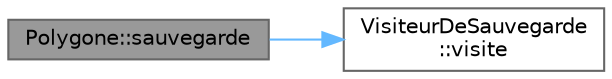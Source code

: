 digraph "Polygone::sauvegarde"
{
 // LATEX_PDF_SIZE
  bgcolor="transparent";
  edge [fontname=Helvetica,fontsize=10,labelfontname=Helvetica,labelfontsize=10];
  node [fontname=Helvetica,fontsize=10,shape=box,height=0.2,width=0.4];
  rankdir="LR";
  Node1 [label="Polygone::sauvegarde",height=0.2,width=0.4,color="gray40", fillcolor="grey60", style="filled", fontcolor="black",tooltip="Visiteur de sauvegarde qui va se charger de sauvegarder la forme dans un fichier txt."];
  Node1 -> Node2 [color="steelblue1",style="solid"];
  Node2 [label="VisiteurDeSauvegarde\l::visite",height=0.2,width=0.4,color="grey40", fillcolor="white", style="filled",URL="$class_visiteur_de_sauvegarde.html#a7b07b4a0807ff2c82592c2c88e868c40",tooltip="Visiteur qui permettre de sauvegarder une forme dans un fichier de sauvegarde."];
}

